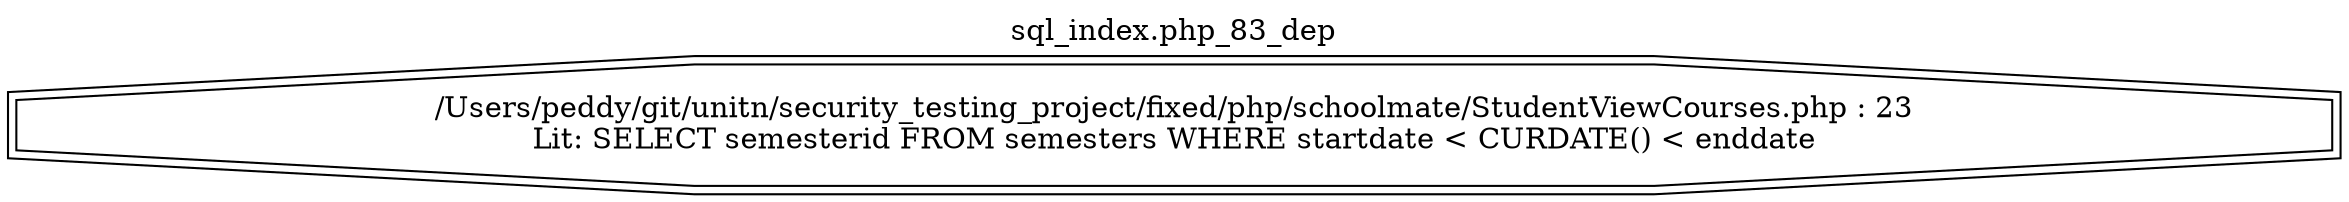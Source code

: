digraph cfg {
  label="sql_index.php_83_dep";
  labelloc=t;
  n1 [shape=doubleoctagon, label="/Users/peddy/git/unitn/security_testing_project/fixed/php/schoolmate/StudentViewCourses.php : 23\nLit: SELECT semesterid FROM semesters WHERE startdate < CURDATE() < enddate\n"];
}
